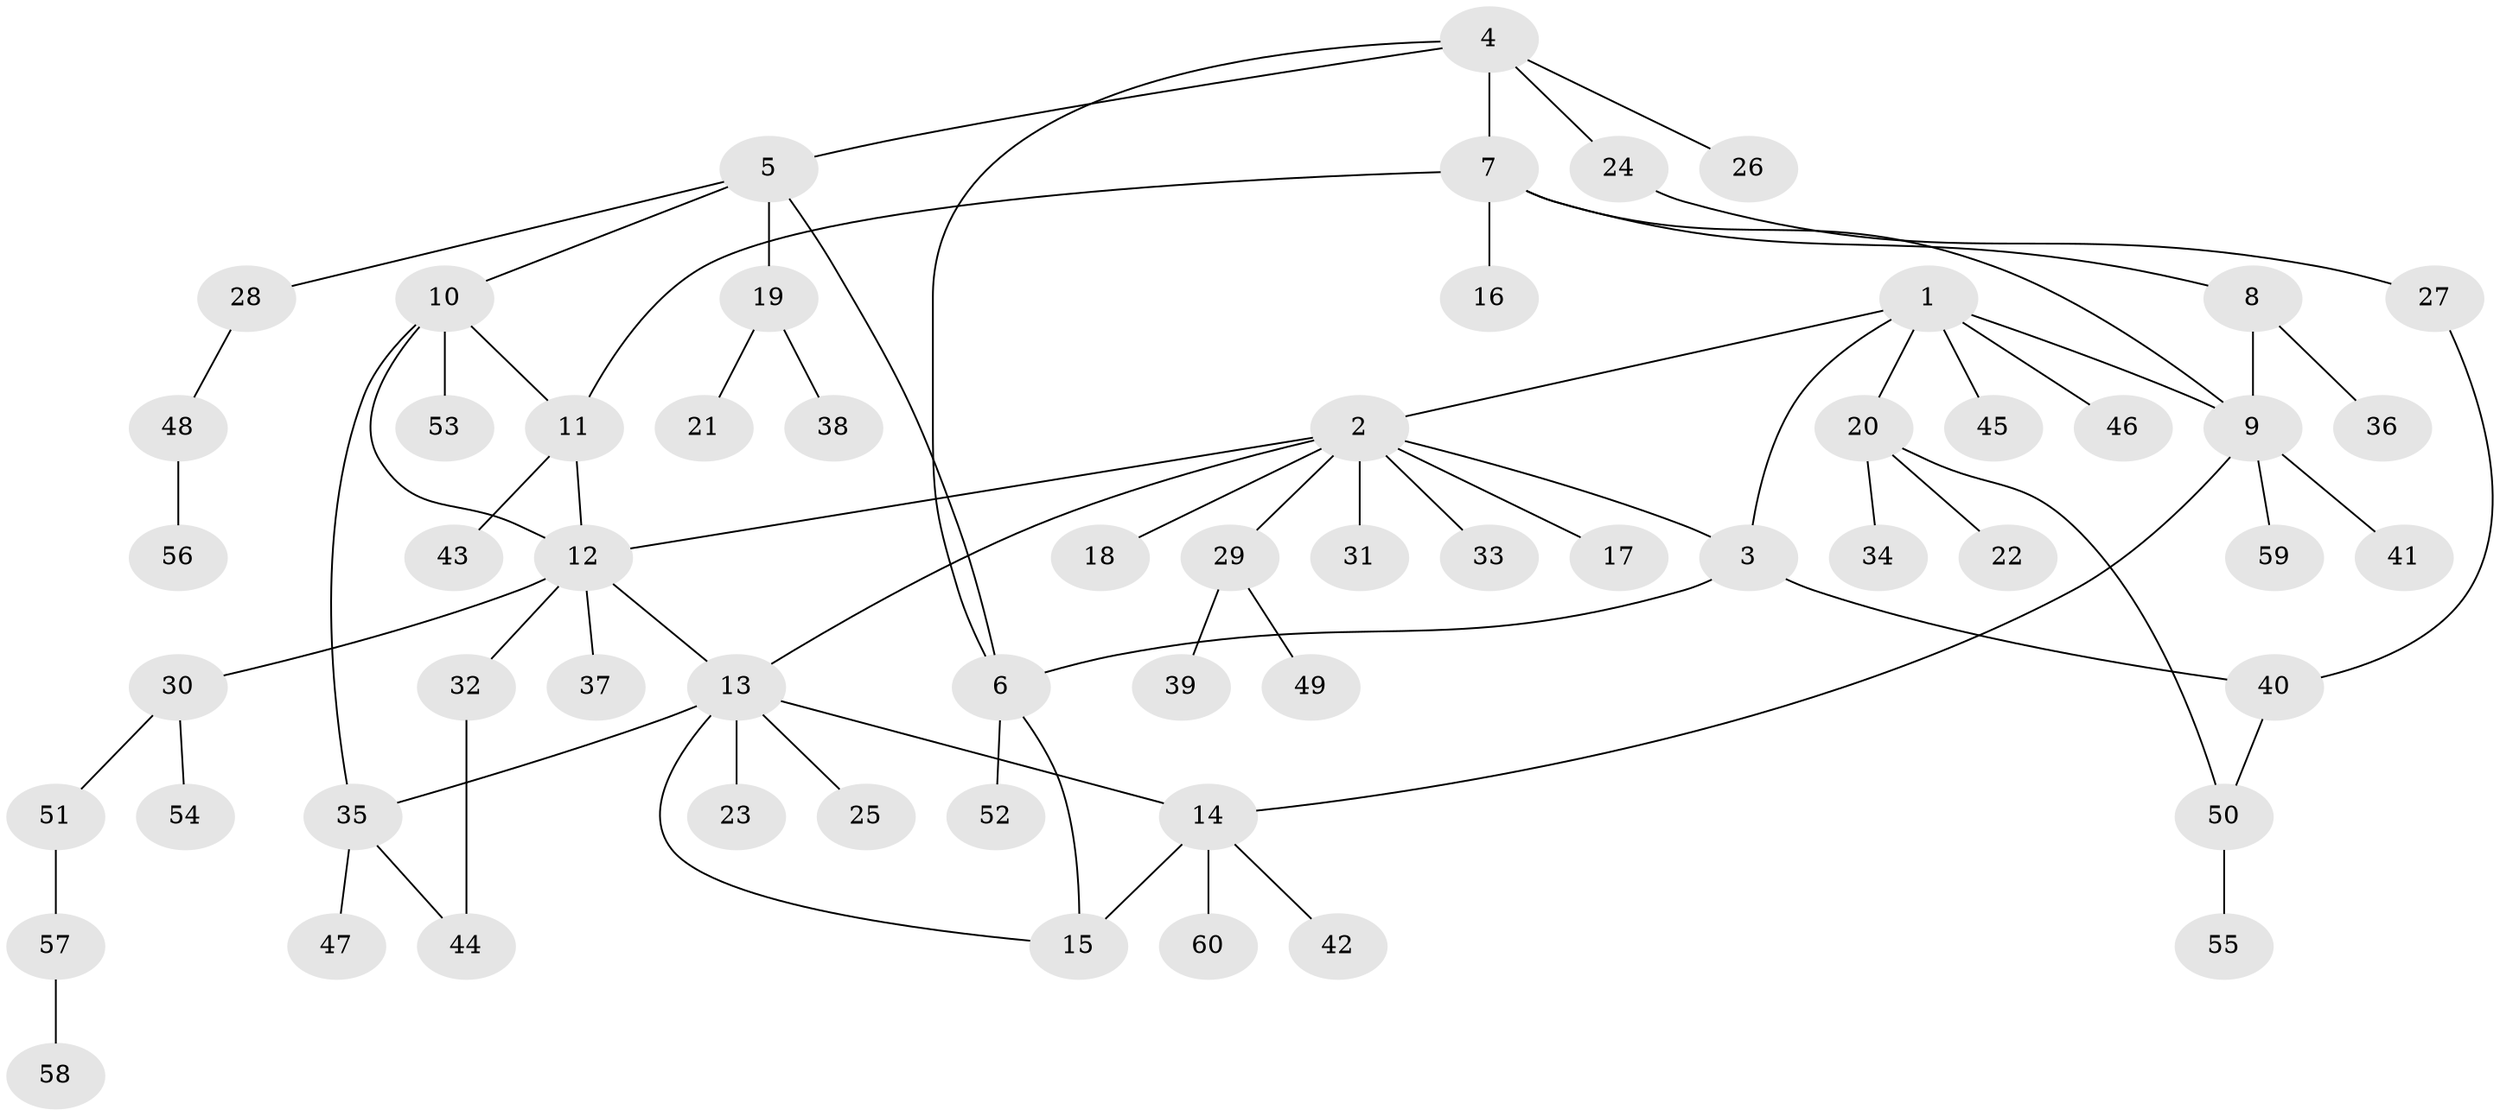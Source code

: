 // Generated by graph-tools (version 1.1) at 2025/11/02/27/25 16:11:36]
// undirected, 60 vertices, 74 edges
graph export_dot {
graph [start="1"]
  node [color=gray90,style=filled];
  1;
  2;
  3;
  4;
  5;
  6;
  7;
  8;
  9;
  10;
  11;
  12;
  13;
  14;
  15;
  16;
  17;
  18;
  19;
  20;
  21;
  22;
  23;
  24;
  25;
  26;
  27;
  28;
  29;
  30;
  31;
  32;
  33;
  34;
  35;
  36;
  37;
  38;
  39;
  40;
  41;
  42;
  43;
  44;
  45;
  46;
  47;
  48;
  49;
  50;
  51;
  52;
  53;
  54;
  55;
  56;
  57;
  58;
  59;
  60;
  1 -- 2;
  1 -- 3;
  1 -- 9;
  1 -- 20;
  1 -- 45;
  1 -- 46;
  2 -- 3;
  2 -- 12;
  2 -- 13;
  2 -- 17;
  2 -- 18;
  2 -- 29;
  2 -- 31;
  2 -- 33;
  3 -- 6;
  3 -- 40;
  4 -- 5;
  4 -- 6;
  4 -- 7;
  4 -- 24;
  4 -- 26;
  5 -- 6;
  5 -- 10;
  5 -- 19;
  5 -- 28;
  6 -- 15;
  6 -- 52;
  7 -- 8;
  7 -- 9;
  7 -- 11;
  7 -- 16;
  8 -- 9;
  8 -- 36;
  9 -- 14;
  9 -- 41;
  9 -- 59;
  10 -- 11;
  10 -- 12;
  10 -- 35;
  10 -- 53;
  11 -- 12;
  11 -- 43;
  12 -- 13;
  12 -- 30;
  12 -- 32;
  12 -- 37;
  13 -- 14;
  13 -- 15;
  13 -- 23;
  13 -- 25;
  13 -- 35;
  14 -- 15;
  14 -- 42;
  14 -- 60;
  19 -- 21;
  19 -- 38;
  20 -- 22;
  20 -- 34;
  20 -- 50;
  24 -- 27;
  27 -- 40;
  28 -- 48;
  29 -- 39;
  29 -- 49;
  30 -- 51;
  30 -- 54;
  32 -- 44;
  35 -- 44;
  35 -- 47;
  40 -- 50;
  48 -- 56;
  50 -- 55;
  51 -- 57;
  57 -- 58;
}

